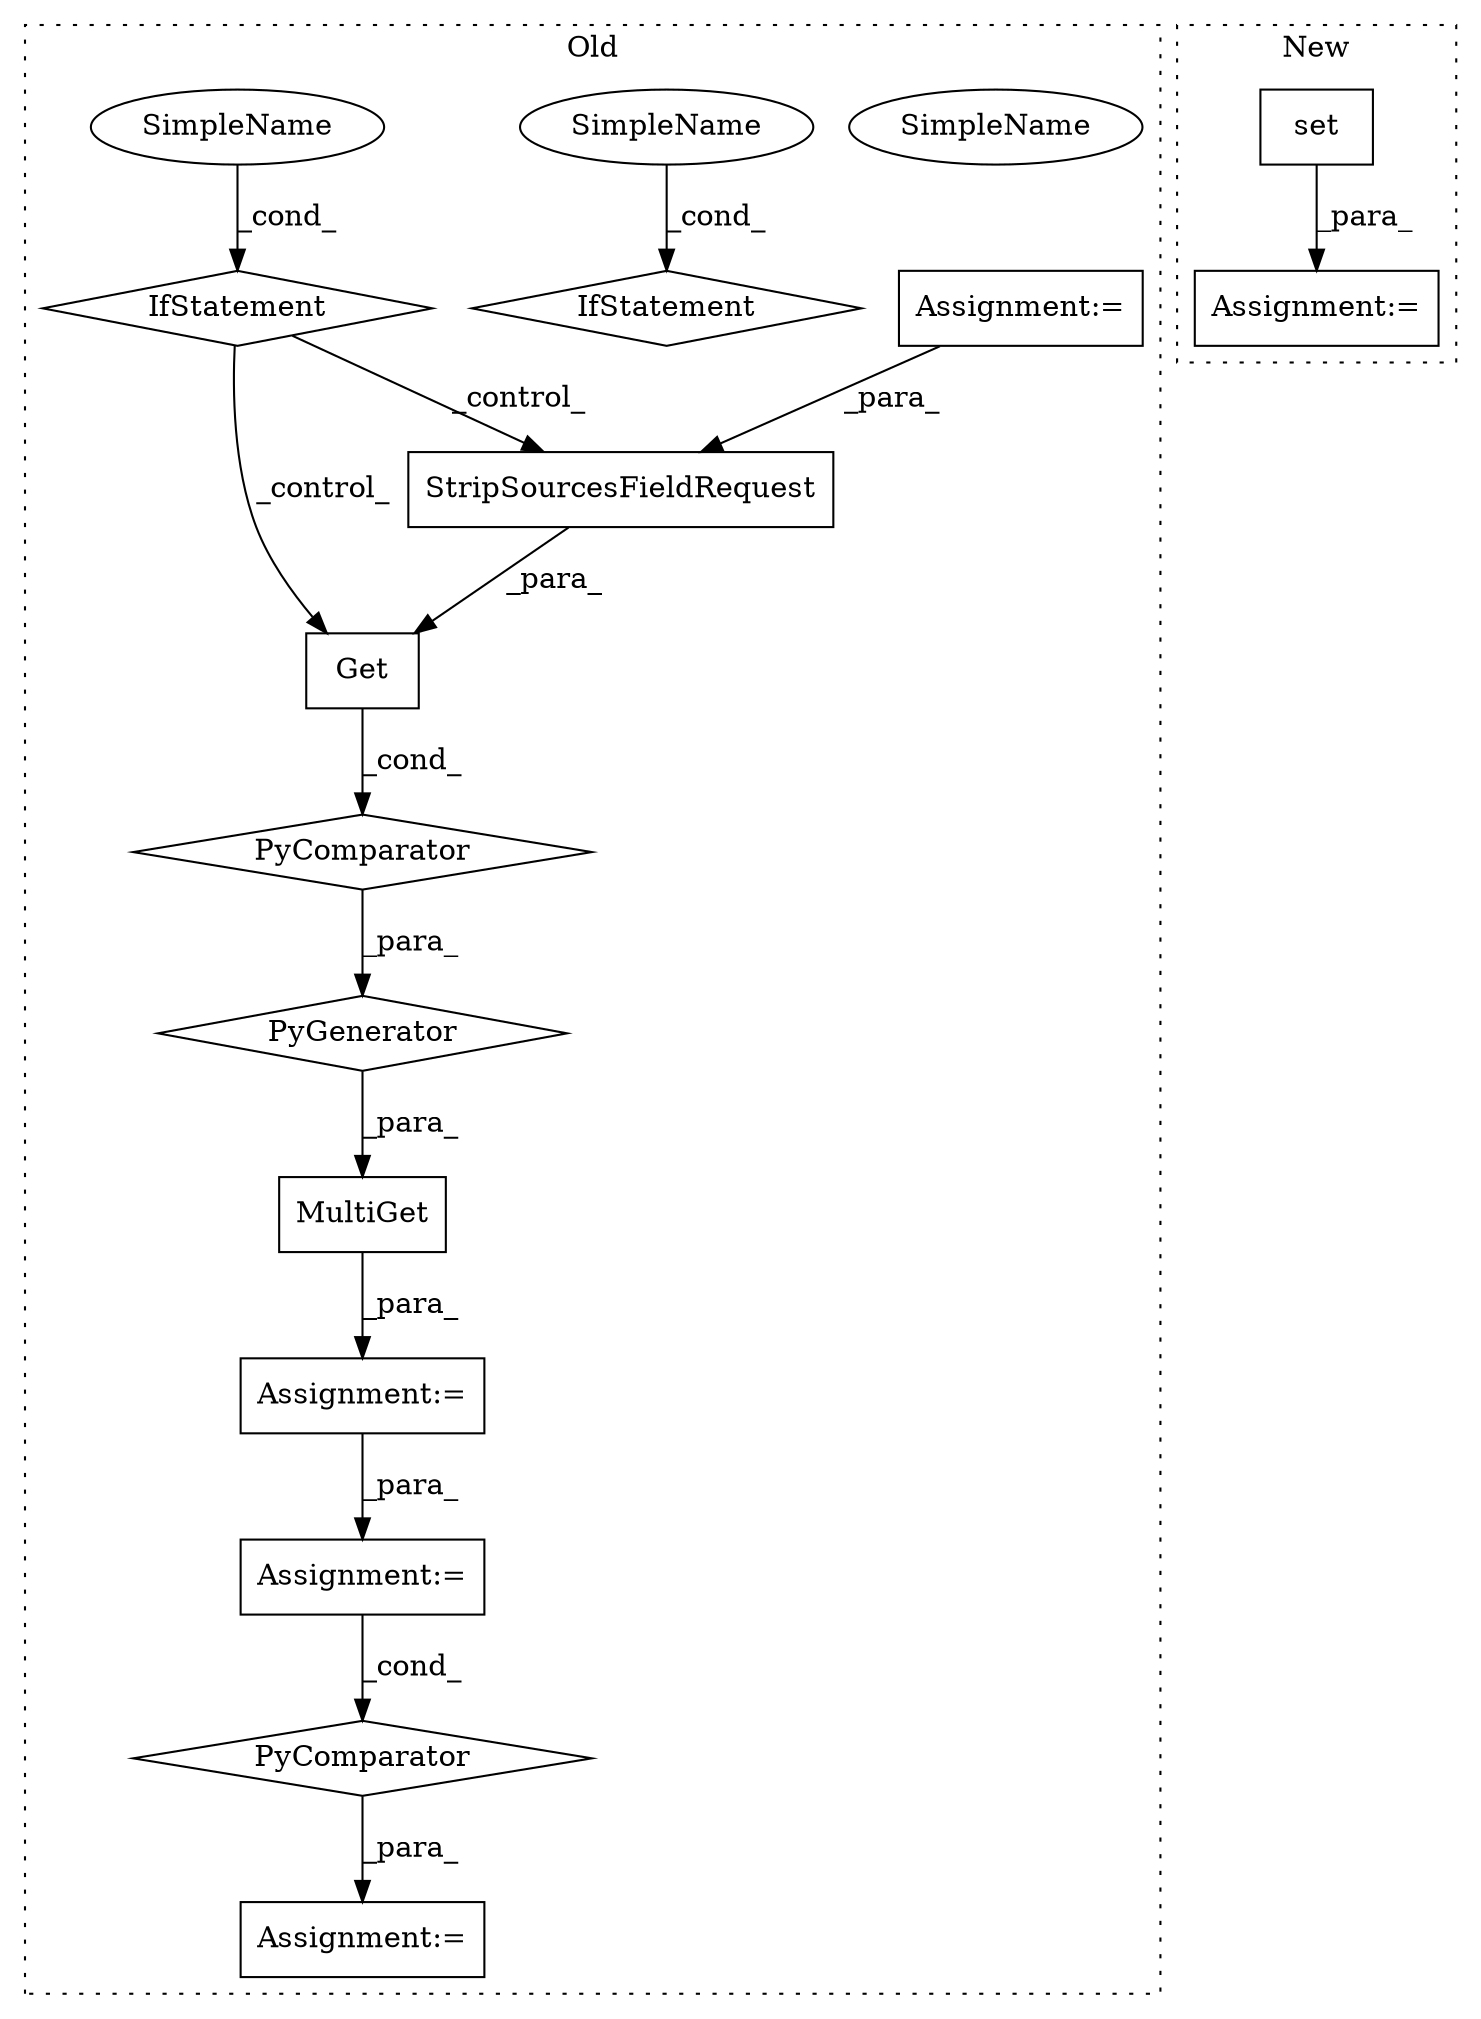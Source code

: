 digraph G {
subgraph cluster0 {
1 [label="Get" a="32" s="13519,13648" l="4,1" shape="box"];
3 [label="IfStatement" a="25" s="13707" l="28" shape="diamond"];
4 [label="SimpleName" a="42" s="13730" l="5" shape="ellipse"];
5 [label="PyComparator" a="113" s="13707" l="28" shape="diamond"];
6 [label="Assignment:=" a="7" s="13460" l="1" shape="box"];
7 [label="Assignment:=" a="7" s="13500" l="1" shape="box"];
9 [label="IfStatement" a="25" s="13867" l="49" shape="diamond"];
10 [label="StripSourcesFieldRequest" a="32" s="13549,13647" l="25,1" shape="box"];
11 [label="PyGenerator" a="107" s="13519" l="222" shape="diamond"];
12 [label="MultiGet" a="32" s="13501,13741" l="18,-3" shape="box"];
13 [label="PyComparator" a="113" s="13867" l="49" shape="diamond"];
14 [label="Assignment:=" a="7" s="14002" l="1" shape="box"];
15 [label="Assignment:=" a="7" s="13867" l="49" shape="box"];
16 [label="SimpleName" a="42" s="13911" l="5" shape="ellipse"];
17 [label="SimpleName" a="42" s="13730" l="5" shape="ellipse"];
label = "Old";
style="dotted";
}
subgraph cluster1 {
2 [label="set" a="32" s="13824,13854" l="4,1" shape="box"];
8 [label="Assignment:=" a="7" s="13823" l="1" shape="box"];
label = "New";
style="dotted";
}
1 -> 5 [label="_cond_"];
2 -> 8 [label="_para_"];
3 -> 1 [label="_control_"];
3 -> 10 [label="_control_"];
5 -> 11 [label="_para_"];
6 -> 10 [label="_para_"];
7 -> 15 [label="_para_"];
10 -> 1 [label="_para_"];
11 -> 12 [label="_para_"];
12 -> 7 [label="_para_"];
13 -> 14 [label="_para_"];
15 -> 13 [label="_cond_"];
16 -> 9 [label="_cond_"];
17 -> 3 [label="_cond_"];
}